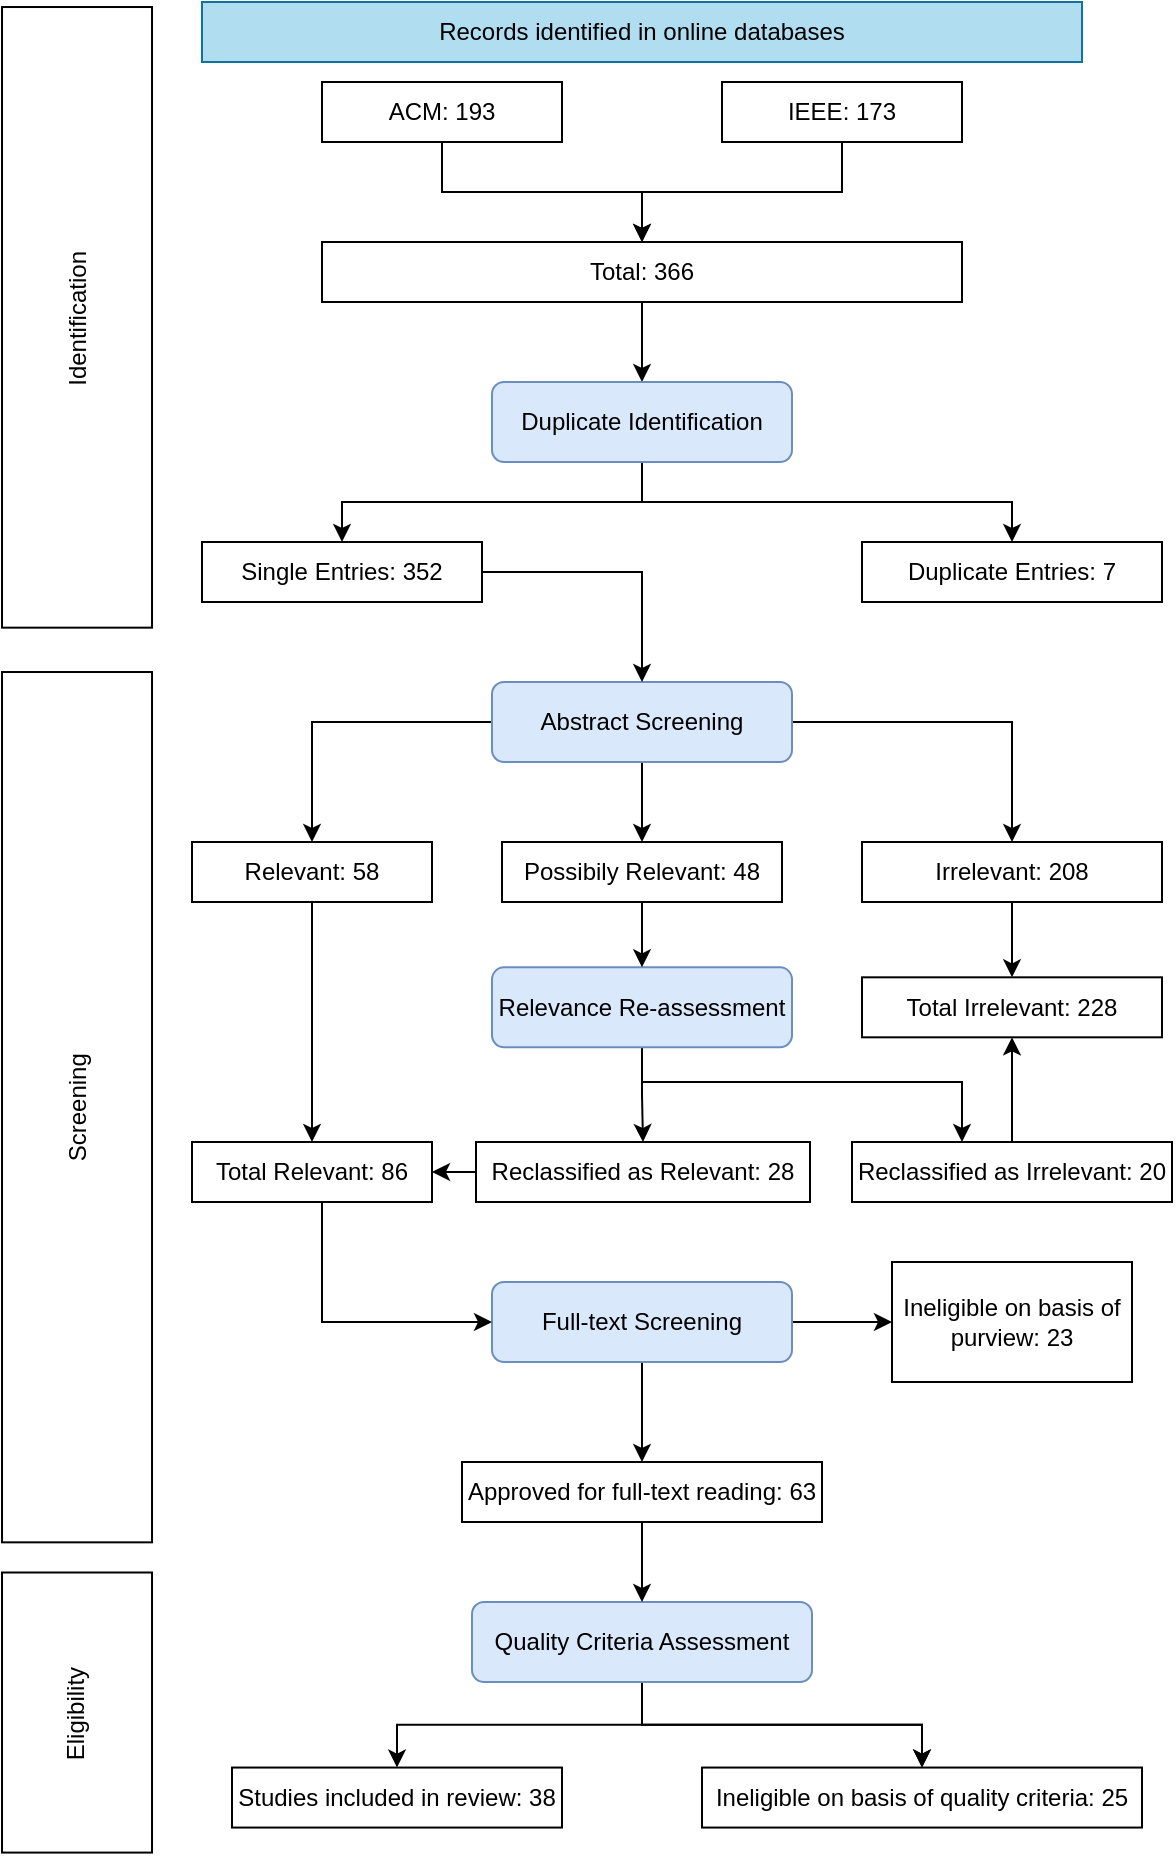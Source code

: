 <mxfile version="20.5.1" type="device"><diagram id="C5RBs43oDa-KdzZeNtuy" name="Page-1"><mxGraphModel dx="780" dy="1136" grid="1" gridSize="10" guides="1" tooltips="1" connect="1" arrows="1" fold="1" page="1" pageScale="1" pageWidth="827" pageHeight="1169" math="0" shadow="0"><root><mxCell id="WIyWlLk6GJQsqaUBKTNV-0"/><mxCell id="WIyWlLk6GJQsqaUBKTNV-1" parent="WIyWlLk6GJQsqaUBKTNV-0"/><mxCell id="RMKL4qRjLyjmlR3xBvys-0" value="Identification" style="rounded=0;whiteSpace=wrap;html=1;rotation=-90;" parent="WIyWlLk6GJQsqaUBKTNV-1" vertex="1"><mxGeometry x="-77.65" y="160.17" width="310.32" height="75" as="geometry"/></mxCell><mxCell id="RMKL4qRjLyjmlR3xBvys-1" value="Records identified in online databases" style="rounded=0;whiteSpace=wrap;html=1;fillColor=#b1ddf0;strokeColor=#10739e;" parent="WIyWlLk6GJQsqaUBKTNV-1" vertex="1"><mxGeometry x="140" y="40" width="440" height="30" as="geometry"/></mxCell><mxCell id="RMKL4qRjLyjmlR3xBvys-2" value="Eligibility" style="rounded=0;whiteSpace=wrap;html=1;rotation=-90;" parent="WIyWlLk6GJQsqaUBKTNV-1" vertex="1"><mxGeometry x="7.49" y="857.77" width="140.04" height="75" as="geometry"/></mxCell><mxCell id="RMKL4qRjLyjmlR3xBvys-3" value="Screening" style="rounded=0;whiteSpace=wrap;html=1;rotation=-90;" parent="WIyWlLk6GJQsqaUBKTNV-1" vertex="1"><mxGeometry x="-140.07" y="555.09" width="435.16" height="75" as="geometry"/></mxCell><mxCell id="RMKL4qRjLyjmlR3xBvys-7" value="" style="edgeStyle=orthogonalEdgeStyle;rounded=0;orthogonalLoop=1;jettySize=auto;html=1;" parent="WIyWlLk6GJQsqaUBKTNV-1" source="RMKL4qRjLyjmlR3xBvys-4" target="RMKL4qRjLyjmlR3xBvys-6" edge="1"><mxGeometry relative="1" as="geometry"/></mxCell><mxCell id="RMKL4qRjLyjmlR3xBvys-4" value="ACM: 193" style="rounded=0;whiteSpace=wrap;html=1;" parent="WIyWlLk6GJQsqaUBKTNV-1" vertex="1"><mxGeometry x="200" y="80" width="120" height="30" as="geometry"/></mxCell><mxCell id="RMKL4qRjLyjmlR3xBvys-8" value="" style="edgeStyle=orthogonalEdgeStyle;rounded=0;orthogonalLoop=1;jettySize=auto;html=1;" parent="WIyWlLk6GJQsqaUBKTNV-1" source="RMKL4qRjLyjmlR3xBvys-5" target="RMKL4qRjLyjmlR3xBvys-6" edge="1"><mxGeometry relative="1" as="geometry"/></mxCell><mxCell id="RMKL4qRjLyjmlR3xBvys-5" value="IEEE: 173" style="rounded=0;whiteSpace=wrap;html=1;" parent="WIyWlLk6GJQsqaUBKTNV-1" vertex="1"><mxGeometry x="400" y="80" width="120" height="30" as="geometry"/></mxCell><mxCell id="RMKL4qRjLyjmlR3xBvys-14" value="" style="edgeStyle=orthogonalEdgeStyle;rounded=0;orthogonalLoop=1;jettySize=auto;html=1;" parent="WIyWlLk6GJQsqaUBKTNV-1" source="RMKL4qRjLyjmlR3xBvys-6" target="RMKL4qRjLyjmlR3xBvys-9" edge="1"><mxGeometry relative="1" as="geometry"/></mxCell><mxCell id="RMKL4qRjLyjmlR3xBvys-6" value="Total: 366" style="rounded=0;whiteSpace=wrap;html=1;" parent="WIyWlLk6GJQsqaUBKTNV-1" vertex="1"><mxGeometry x="200" y="160" width="320" height="30" as="geometry"/></mxCell><mxCell id="RMKL4qRjLyjmlR3xBvys-17" style="edgeStyle=orthogonalEdgeStyle;rounded=0;orthogonalLoop=1;jettySize=auto;html=1;" parent="WIyWlLk6GJQsqaUBKTNV-1" source="RMKL4qRjLyjmlR3xBvys-9" target="RMKL4qRjLyjmlR3xBvys-15" edge="1"><mxGeometry relative="1" as="geometry"><Array as="points"><mxPoint x="360" y="290"/><mxPoint x="210" y="290"/></Array></mxGeometry></mxCell><mxCell id="RMKL4qRjLyjmlR3xBvys-18" style="edgeStyle=orthogonalEdgeStyle;rounded=0;orthogonalLoop=1;jettySize=auto;html=1;" parent="WIyWlLk6GJQsqaUBKTNV-1" source="RMKL4qRjLyjmlR3xBvys-9" target="RMKL4qRjLyjmlR3xBvys-16" edge="1"><mxGeometry relative="1" as="geometry"><Array as="points"><mxPoint x="360" y="290"/><mxPoint x="545" y="290"/></Array></mxGeometry></mxCell><mxCell id="RMKL4qRjLyjmlR3xBvys-9" value="Duplicate Identification" style="rounded=1;whiteSpace=wrap;html=1;fillColor=#dae8fc;strokeColor=#6c8ebf;" parent="WIyWlLk6GJQsqaUBKTNV-1" vertex="1"><mxGeometry x="285" y="230" width="150" height="40" as="geometry"/></mxCell><mxCell id="RMKL4qRjLyjmlR3xBvys-23" style="edgeStyle=orthogonalEdgeStyle;rounded=0;orthogonalLoop=1;jettySize=auto;html=1;" parent="WIyWlLk6GJQsqaUBKTNV-1" source="RMKL4qRjLyjmlR3xBvys-10" target="RMKL4qRjLyjmlR3xBvys-21" edge="1"><mxGeometry relative="1" as="geometry"/></mxCell><mxCell id="RMKL4qRjLyjmlR3xBvys-25" style="edgeStyle=orthogonalEdgeStyle;rounded=0;orthogonalLoop=1;jettySize=auto;html=1;" parent="WIyWlLk6GJQsqaUBKTNV-1" source="RMKL4qRjLyjmlR3xBvys-10" target="RMKL4qRjLyjmlR3xBvys-24" edge="1"><mxGeometry relative="1" as="geometry"/></mxCell><mxCell id="RMKL4qRjLyjmlR3xBvys-29" value="" style="edgeStyle=orthogonalEdgeStyle;rounded=0;orthogonalLoop=1;jettySize=auto;html=1;" parent="WIyWlLk6GJQsqaUBKTNV-1" source="RMKL4qRjLyjmlR3xBvys-10" target="RMKL4qRjLyjmlR3xBvys-27" edge="1"><mxGeometry relative="1" as="geometry"/></mxCell><mxCell id="RMKL4qRjLyjmlR3xBvys-10" value="Abstract Screening" style="rounded=1;whiteSpace=wrap;html=1;fillColor=#dae8fc;strokeColor=#6c8ebf;" parent="WIyWlLk6GJQsqaUBKTNV-1" vertex="1"><mxGeometry x="285" y="380" width="150" height="40" as="geometry"/></mxCell><mxCell id="RMKL4qRjLyjmlR3xBvys-38" style="edgeStyle=orthogonalEdgeStyle;rounded=0;orthogonalLoop=1;jettySize=auto;html=1;entryX=0.5;entryY=0;entryDx=0;entryDy=0;" parent="WIyWlLk6GJQsqaUBKTNV-1" source="RMKL4qRjLyjmlR3xBvys-11" target="RMKL4qRjLyjmlR3xBvys-34" edge="1"><mxGeometry relative="1" as="geometry"/></mxCell><mxCell id="RMKL4qRjLyjmlR3xBvys-42" value="" style="edgeStyle=orthogonalEdgeStyle;rounded=0;orthogonalLoop=1;jettySize=auto;html=1;" parent="WIyWlLk6GJQsqaUBKTNV-1" source="RMKL4qRjLyjmlR3xBvys-11" target="RMKL4qRjLyjmlR3xBvys-39" edge="1"><mxGeometry relative="1" as="geometry"><Array as="points"><mxPoint x="360" y="580"/><mxPoint x="520" y="580"/></Array></mxGeometry></mxCell><mxCell id="RMKL4qRjLyjmlR3xBvys-11" value="Relevance Re-assessment" style="rounded=1;whiteSpace=wrap;html=1;fillColor=#dae8fc;strokeColor=#6c8ebf;" parent="WIyWlLk6GJQsqaUBKTNV-1" vertex="1"><mxGeometry x="285" y="522.66" width="150" height="40" as="geometry"/></mxCell><mxCell id="RMKL4qRjLyjmlR3xBvys-49" value="" style="edgeStyle=orthogonalEdgeStyle;rounded=0;orthogonalLoop=1;jettySize=auto;html=1;" parent="WIyWlLk6GJQsqaUBKTNV-1" source="RMKL4qRjLyjmlR3xBvys-12" target="RMKL4qRjLyjmlR3xBvys-48" edge="1"><mxGeometry relative="1" as="geometry"/></mxCell><mxCell id="RMKL4qRjLyjmlR3xBvys-53" value="" style="edgeStyle=orthogonalEdgeStyle;rounded=0;orthogonalLoop=1;jettySize=auto;html=1;" parent="WIyWlLk6GJQsqaUBKTNV-1" source="RMKL4qRjLyjmlR3xBvys-12" target="RMKL4qRjLyjmlR3xBvys-52" edge="1"><mxGeometry relative="1" as="geometry"/></mxCell><mxCell id="RMKL4qRjLyjmlR3xBvys-12" value="Full-text Screening" style="rounded=1;whiteSpace=wrap;html=1;fillColor=#dae8fc;strokeColor=#6c8ebf;" parent="WIyWlLk6GJQsqaUBKTNV-1" vertex="1"><mxGeometry x="285" y="680" width="150" height="40" as="geometry"/></mxCell><mxCell id="RMKL4qRjLyjmlR3xBvys-57" value="" style="edgeStyle=orthogonalEdgeStyle;rounded=0;orthogonalLoop=1;jettySize=auto;html=1;" parent="WIyWlLk6GJQsqaUBKTNV-1" source="RMKL4qRjLyjmlR3xBvys-13" target="RMKL4qRjLyjmlR3xBvys-56" edge="1"><mxGeometry relative="1" as="geometry"/></mxCell><mxCell id="RMKL4qRjLyjmlR3xBvys-58" value="" style="edgeStyle=orthogonalEdgeStyle;rounded=0;orthogonalLoop=1;jettySize=auto;html=1;" parent="WIyWlLk6GJQsqaUBKTNV-1" source="RMKL4qRjLyjmlR3xBvys-13" target="RMKL4qRjLyjmlR3xBvys-56" edge="1"><mxGeometry relative="1" as="geometry"/></mxCell><mxCell id="RMKL4qRjLyjmlR3xBvys-59" style="edgeStyle=orthogonalEdgeStyle;rounded=0;orthogonalLoop=1;jettySize=auto;html=1;entryX=0.5;entryY=0;entryDx=0;entryDy=0;" parent="WIyWlLk6GJQsqaUBKTNV-1" source="RMKL4qRjLyjmlR3xBvys-13" target="RMKL4qRjLyjmlR3xBvys-55" edge="1"><mxGeometry relative="1" as="geometry"/></mxCell><mxCell id="RMKL4qRjLyjmlR3xBvys-13" value="Quality Criteria Assessment" style="rounded=1;whiteSpace=wrap;html=1;fillColor=#dae8fc;strokeColor=#6c8ebf;" parent="WIyWlLk6GJQsqaUBKTNV-1" vertex="1"><mxGeometry x="275" y="840" width="170" height="40" as="geometry"/></mxCell><mxCell id="RMKL4qRjLyjmlR3xBvys-19" value="" style="edgeStyle=orthogonalEdgeStyle;rounded=0;orthogonalLoop=1;jettySize=auto;html=1;" parent="WIyWlLk6GJQsqaUBKTNV-1" source="RMKL4qRjLyjmlR3xBvys-15" target="RMKL4qRjLyjmlR3xBvys-10" edge="1"><mxGeometry relative="1" as="geometry"/></mxCell><mxCell id="RMKL4qRjLyjmlR3xBvys-15" value="Single Entries: 352" style="rounded=0;whiteSpace=wrap;html=1;" parent="WIyWlLk6GJQsqaUBKTNV-1" vertex="1"><mxGeometry x="140" y="310" width="140" height="30" as="geometry"/></mxCell><mxCell id="RMKL4qRjLyjmlR3xBvys-16" value="Duplicate Entries: 7" style="rounded=0;whiteSpace=wrap;html=1;" parent="WIyWlLk6GJQsqaUBKTNV-1" vertex="1"><mxGeometry x="470" y="310" width="150" height="30" as="geometry"/></mxCell><mxCell id="RMKL4qRjLyjmlR3xBvys-46" value="" style="edgeStyle=orthogonalEdgeStyle;rounded=0;orthogonalLoop=1;jettySize=auto;html=1;" parent="WIyWlLk6GJQsqaUBKTNV-1" source="RMKL4qRjLyjmlR3xBvys-21" target="RMKL4qRjLyjmlR3xBvys-44" edge="1"><mxGeometry relative="1" as="geometry"/></mxCell><mxCell id="RMKL4qRjLyjmlR3xBvys-21" value="Irrelevant: 208" style="rounded=0;whiteSpace=wrap;html=1;" parent="WIyWlLk6GJQsqaUBKTNV-1" vertex="1"><mxGeometry x="470" y="460" width="150" height="30" as="geometry"/></mxCell><mxCell id="RMKL4qRjLyjmlR3xBvys-37" style="edgeStyle=orthogonalEdgeStyle;rounded=0;orthogonalLoop=1;jettySize=auto;html=1;" parent="WIyWlLk6GJQsqaUBKTNV-1" source="RMKL4qRjLyjmlR3xBvys-24" target="RMKL4qRjLyjmlR3xBvys-32" edge="1"><mxGeometry relative="1" as="geometry"/></mxCell><mxCell id="RMKL4qRjLyjmlR3xBvys-24" value="Relevant: 58" style="rounded=0;whiteSpace=wrap;html=1;" parent="WIyWlLk6GJQsqaUBKTNV-1" vertex="1"><mxGeometry x="135" y="460" width="120" height="30" as="geometry"/></mxCell><mxCell id="RMKL4qRjLyjmlR3xBvys-31" value="" style="edgeStyle=orthogonalEdgeStyle;rounded=0;orthogonalLoop=1;jettySize=auto;html=1;" parent="WIyWlLk6GJQsqaUBKTNV-1" source="RMKL4qRjLyjmlR3xBvys-27" target="RMKL4qRjLyjmlR3xBvys-11" edge="1"><mxGeometry relative="1" as="geometry"/></mxCell><mxCell id="RMKL4qRjLyjmlR3xBvys-27" value="Possibily Relevant: 48" style="rounded=0;whiteSpace=wrap;html=1;" parent="WIyWlLk6GJQsqaUBKTNV-1" vertex="1"><mxGeometry x="290" y="460" width="140" height="30" as="geometry"/></mxCell><mxCell id="RMKL4qRjLyjmlR3xBvys-47" style="edgeStyle=orthogonalEdgeStyle;rounded=0;orthogonalLoop=1;jettySize=auto;html=1;entryX=0;entryY=0.5;entryDx=0;entryDy=0;" parent="WIyWlLk6GJQsqaUBKTNV-1" source="RMKL4qRjLyjmlR3xBvys-32" target="RMKL4qRjLyjmlR3xBvys-12" edge="1"><mxGeometry relative="1" as="geometry"><Array as="points"><mxPoint x="200" y="700"/></Array></mxGeometry></mxCell><mxCell id="RMKL4qRjLyjmlR3xBvys-32" value="Total Relevant: 86" style="rounded=0;whiteSpace=wrap;html=1;" parent="WIyWlLk6GJQsqaUBKTNV-1" vertex="1"><mxGeometry x="135" y="610" width="120" height="30" as="geometry"/></mxCell><mxCell id="RMKL4qRjLyjmlR3xBvys-35" value="" style="edgeStyle=orthogonalEdgeStyle;rounded=0;orthogonalLoop=1;jettySize=auto;html=1;" parent="WIyWlLk6GJQsqaUBKTNV-1" source="RMKL4qRjLyjmlR3xBvys-34" target="RMKL4qRjLyjmlR3xBvys-32" edge="1"><mxGeometry relative="1" as="geometry"/></mxCell><mxCell id="RMKL4qRjLyjmlR3xBvys-34" value="Reclassified as Relevant: 28" style="rounded=0;whiteSpace=wrap;html=1;" parent="WIyWlLk6GJQsqaUBKTNV-1" vertex="1"><mxGeometry x="277" y="610" width="167" height="30" as="geometry"/></mxCell><mxCell id="RMKL4qRjLyjmlR3xBvys-45" value="" style="edgeStyle=orthogonalEdgeStyle;rounded=0;orthogonalLoop=1;jettySize=auto;html=1;" parent="WIyWlLk6GJQsqaUBKTNV-1" source="RMKL4qRjLyjmlR3xBvys-39" target="RMKL4qRjLyjmlR3xBvys-44" edge="1"><mxGeometry relative="1" as="geometry"/></mxCell><mxCell id="RMKL4qRjLyjmlR3xBvys-39" value="Reclassified as Irrelevant: 20" style="rounded=0;whiteSpace=wrap;html=1;" parent="WIyWlLk6GJQsqaUBKTNV-1" vertex="1"><mxGeometry x="465" y="610" width="160" height="30" as="geometry"/></mxCell><mxCell id="RMKL4qRjLyjmlR3xBvys-44" value="Total Irrelevant: 228" style="rounded=0;whiteSpace=wrap;html=1;" parent="WIyWlLk6GJQsqaUBKTNV-1" vertex="1"><mxGeometry x="470" y="527.66" width="150" height="30" as="geometry"/></mxCell><mxCell id="RMKL4qRjLyjmlR3xBvys-48" value="Ineligible on basis of purview: 23" style="rounded=0;whiteSpace=wrap;html=1;" parent="WIyWlLk6GJQsqaUBKTNV-1" vertex="1"><mxGeometry x="485" y="670" width="120" height="60" as="geometry"/></mxCell><mxCell id="RMKL4qRjLyjmlR3xBvys-54" value="" style="edgeStyle=orthogonalEdgeStyle;rounded=0;orthogonalLoop=1;jettySize=auto;html=1;" parent="WIyWlLk6GJQsqaUBKTNV-1" source="RMKL4qRjLyjmlR3xBvys-52" target="RMKL4qRjLyjmlR3xBvys-13" edge="1"><mxGeometry relative="1" as="geometry"/></mxCell><mxCell id="RMKL4qRjLyjmlR3xBvys-52" value="Approved for full-text reading: 63" style="rounded=0;whiteSpace=wrap;html=1;" parent="WIyWlLk6GJQsqaUBKTNV-1" vertex="1"><mxGeometry x="270" y="770" width="180" height="30" as="geometry"/></mxCell><mxCell id="RMKL4qRjLyjmlR3xBvys-55" value="Studies included in review: 38" style="rounded=0;whiteSpace=wrap;html=1;" parent="WIyWlLk6GJQsqaUBKTNV-1" vertex="1"><mxGeometry x="155" y="922.78" width="165" height="30" as="geometry"/></mxCell><mxCell id="RMKL4qRjLyjmlR3xBvys-56" value="Ineligible on basis of quality criteria: 25" style="rounded=0;whiteSpace=wrap;html=1;" parent="WIyWlLk6GJQsqaUBKTNV-1" vertex="1"><mxGeometry x="390" y="922.78" width="220" height="30" as="geometry"/></mxCell></root></mxGraphModel></diagram></mxfile>